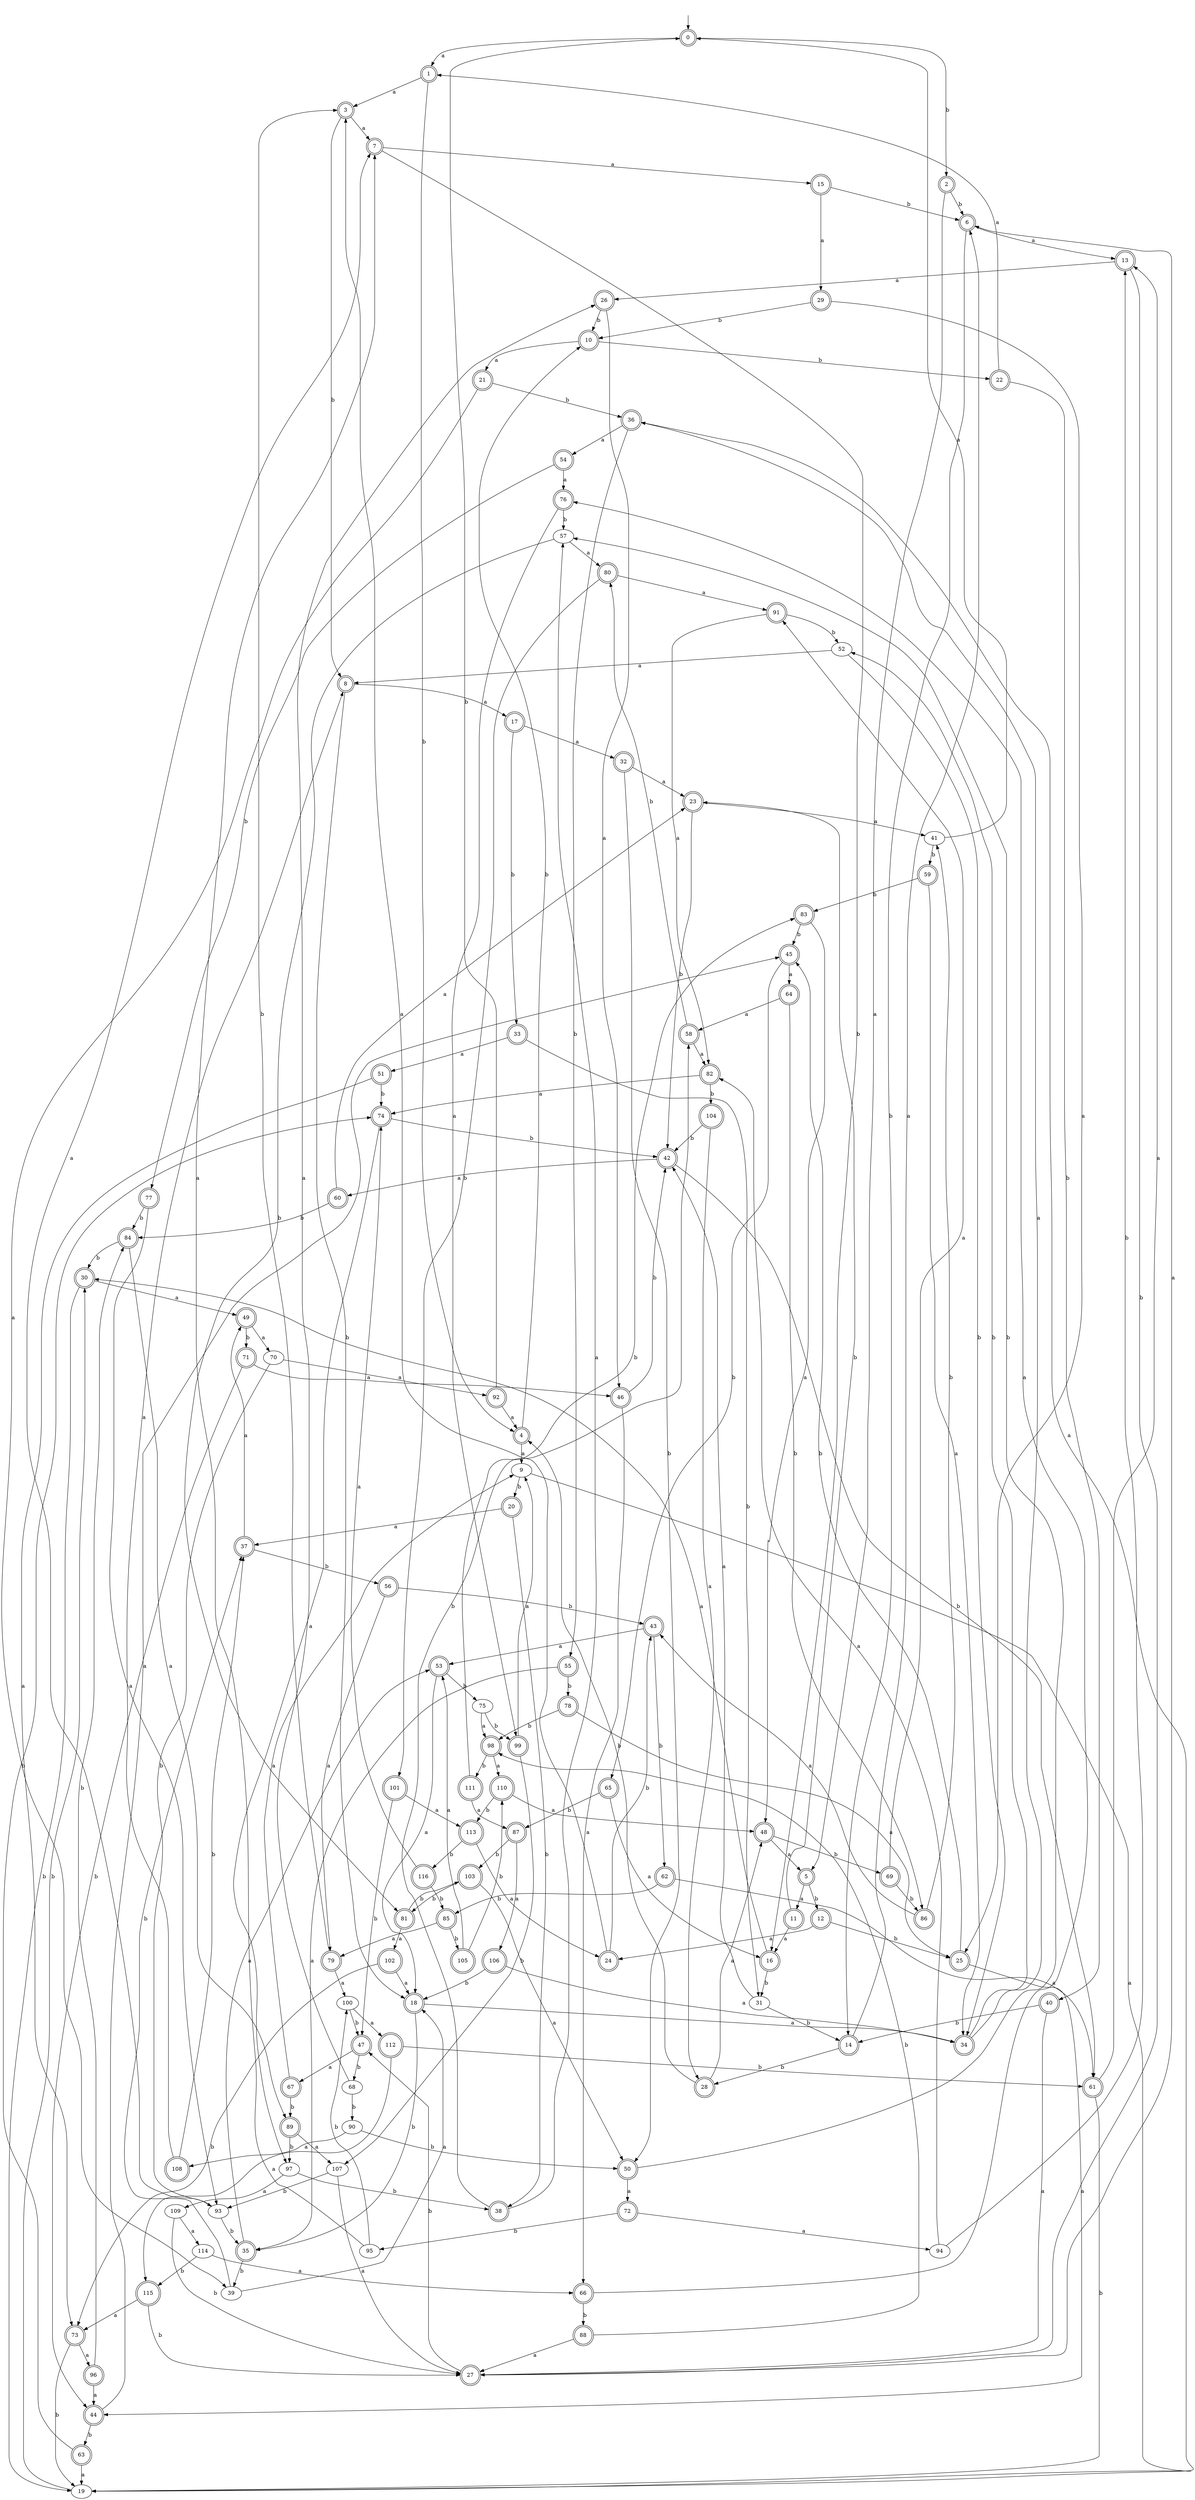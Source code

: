digraph RandomDFA {
  __start0 [label="", shape=none];
  __start0 -> 0 [label=""];
  0 [shape=circle] [shape=doublecircle]
  0 -> 1 [label="a"]
  0 -> 2 [label="b"]
  1 [shape=doublecircle]
  1 -> 3 [label="a"]
  1 -> 4 [label="b"]
  2 [shape=doublecircle]
  2 -> 5 [label="a"]
  2 -> 6 [label="b"]
  3 [shape=doublecircle]
  3 -> 7 [label="a"]
  3 -> 8 [label="b"]
  4 [shape=doublecircle]
  4 -> 9 [label="a"]
  4 -> 10 [label="b"]
  5 [shape=doublecircle]
  5 -> 11 [label="a"]
  5 -> 12 [label="b"]
  6 [shape=doublecircle]
  6 -> 13 [label="a"]
  6 -> 14 [label="b"]
  7 [shape=doublecircle]
  7 -> 15 [label="a"]
  7 -> 16 [label="b"]
  8 [shape=doublecircle]
  8 -> 17 [label="a"]
  8 -> 18 [label="b"]
  9
  9 -> 19 [label="a"]
  9 -> 20 [label="b"]
  10 [shape=doublecircle]
  10 -> 21 [label="a"]
  10 -> 22 [label="b"]
  11 [shape=doublecircle]
  11 -> 16 [label="a"]
  11 -> 23 [label="b"]
  12 [shape=doublecircle]
  12 -> 24 [label="a"]
  12 -> 25 [label="b"]
  13 [shape=doublecircle]
  13 -> 26 [label="a"]
  13 -> 27 [label="b"]
  14 [shape=doublecircle]
  14 -> 6 [label="a"]
  14 -> 28 [label="b"]
  15 [shape=doublecircle]
  15 -> 29 [label="a"]
  15 -> 6 [label="b"]
  16 [shape=doublecircle]
  16 -> 30 [label="a"]
  16 -> 31 [label="b"]
  17 [shape=doublecircle]
  17 -> 32 [label="a"]
  17 -> 33 [label="b"]
  18 [shape=doublecircle]
  18 -> 34 [label="a"]
  18 -> 35 [label="b"]
  19
  19 -> 36 [label="a"]
  19 -> 30 [label="b"]
  20 [shape=doublecircle]
  20 -> 37 [label="a"]
  20 -> 38 [label="b"]
  21 [shape=doublecircle]
  21 -> 39 [label="a"]
  21 -> 36 [label="b"]
  22 [shape=doublecircle]
  22 -> 1 [label="a"]
  22 -> 40 [label="b"]
  23 [shape=doublecircle]
  23 -> 41 [label="a"]
  23 -> 42 [label="b"]
  24 [shape=doublecircle]
  24 -> 3 [label="a"]
  24 -> 43 [label="b"]
  25 [shape=doublecircle]
  25 -> 44 [label="a"]
  25 -> 45 [label="b"]
  26 [shape=doublecircle]
  26 -> 46 [label="a"]
  26 -> 10 [label="b"]
  27 [shape=doublecircle]
  27 -> 6 [label="a"]
  27 -> 47 [label="b"]
  28 [shape=doublecircle]
  28 -> 48 [label="a"]
  28 -> 4 [label="b"]
  29 [shape=doublecircle]
  29 -> 25 [label="a"]
  29 -> 10 [label="b"]
  30 [shape=doublecircle]
  30 -> 49 [label="a"]
  30 -> 19 [label="b"]
  31
  31 -> 42 [label="a"]
  31 -> 14 [label="b"]
  32 [shape=doublecircle]
  32 -> 23 [label="a"]
  32 -> 50 [label="b"]
  33 [shape=doublecircle]
  33 -> 51 [label="a"]
  33 -> 31 [label="b"]
  34 [shape=doublecircle]
  34 -> 36 [label="a"]
  34 -> 52 [label="b"]
  35 [shape=doublecircle]
  35 -> 53 [label="a"]
  35 -> 39 [label="b"]
  36 [shape=doublecircle]
  36 -> 54 [label="a"]
  36 -> 55 [label="b"]
  37 [shape=doublecircle]
  37 -> 49 [label="a"]
  37 -> 56 [label="b"]
  38 [shape=doublecircle]
  38 -> 57 [label="a"]
  38 -> 58 [label="b"]
  39
  39 -> 18 [label="a"]
  39 -> 37 [label="b"]
  40 [shape=doublecircle]
  40 -> 27 [label="a"]
  40 -> 14 [label="b"]
  41
  41 -> 0 [label="a"]
  41 -> 59 [label="b"]
  42 [shape=doublecircle]
  42 -> 60 [label="a"]
  42 -> 61 [label="b"]
  43 [shape=doublecircle]
  43 -> 53 [label="a"]
  43 -> 62 [label="b"]
  44 [shape=doublecircle]
  44 -> 45 [label="a"]
  44 -> 63 [label="b"]
  45 [shape=doublecircle]
  45 -> 64 [label="a"]
  45 -> 65 [label="b"]
  46 [shape=doublecircle]
  46 -> 66 [label="a"]
  46 -> 42 [label="b"]
  47 [shape=doublecircle]
  47 -> 67 [label="a"]
  47 -> 68 [label="b"]
  48 [shape=doublecircle]
  48 -> 5 [label="a"]
  48 -> 69 [label="b"]
  49 [shape=doublecircle]
  49 -> 70 [label="a"]
  49 -> 71 [label="b"]
  50 [shape=doublecircle]
  50 -> 72 [label="a"]
  50 -> 57 [label="b"]
  51 [shape=doublecircle]
  51 -> 73 [label="a"]
  51 -> 74 [label="b"]
  52
  52 -> 8 [label="a"]
  52 -> 34 [label="b"]
  53 [shape=doublecircle]
  53 -> 18 [label="a"]
  53 -> 75 [label="b"]
  54 [shape=doublecircle]
  54 -> 76 [label="a"]
  54 -> 77 [label="b"]
  55 [shape=doublecircle]
  55 -> 35 [label="a"]
  55 -> 78 [label="b"]
  56 [shape=doublecircle]
  56 -> 79 [label="a"]
  56 -> 43 [label="b"]
  57
  57 -> 80 [label="a"]
  57 -> 81 [label="b"]
  58 [shape=doublecircle]
  58 -> 82 [label="a"]
  58 -> 80 [label="b"]
  59 [shape=doublecircle]
  59 -> 34 [label="a"]
  59 -> 83 [label="b"]
  60 [shape=doublecircle]
  60 -> 23 [label="a"]
  60 -> 84 [label="b"]
  61 [shape=doublecircle]
  61 -> 13 [label="a"]
  61 -> 19 [label="b"]
  62 [shape=doublecircle]
  62 -> 61 [label="a"]
  62 -> 85 [label="b"]
  63 [shape=doublecircle]
  63 -> 19 [label="a"]
  63 -> 74 [label="b"]
  64 [shape=doublecircle]
  64 -> 58 [label="a"]
  64 -> 86 [label="b"]
  65 [shape=doublecircle]
  65 -> 16 [label="a"]
  65 -> 87 [label="b"]
  66 [shape=doublecircle]
  66 -> 76 [label="a"]
  66 -> 88 [label="b"]
  67 [shape=doublecircle]
  67 -> 9 [label="a"]
  67 -> 89 [label="b"]
  68
  68 -> 26 [label="a"]
  68 -> 90 [label="b"]
  69 [shape=doublecircle]
  69 -> 91 [label="a"]
  69 -> 86 [label="b"]
  70
  70 -> 92 [label="a"]
  70 -> 93 [label="b"]
  71 [shape=doublecircle]
  71 -> 46 [label="a"]
  71 -> 44 [label="b"]
  72 [shape=doublecircle]
  72 -> 94 [label="a"]
  72 -> 95 [label="b"]
  73 [shape=doublecircle]
  73 -> 96 [label="a"]
  73 -> 19 [label="b"]
  74 [shape=doublecircle]
  74 -> 97 [label="a"]
  74 -> 42 [label="b"]
  75
  75 -> 98 [label="a"]
  75 -> 99 [label="b"]
  76 [shape=doublecircle]
  76 -> 99 [label="a"]
  76 -> 57 [label="b"]
  77 [shape=doublecircle]
  77 -> 93 [label="a"]
  77 -> 84 [label="b"]
  78 [shape=doublecircle]
  78 -> 25 [label="a"]
  78 -> 98 [label="b"]
  79 [shape=doublecircle]
  79 -> 100 [label="a"]
  79 -> 3 [label="b"]
  80 [shape=doublecircle]
  80 -> 91 [label="a"]
  80 -> 101 [label="b"]
  81 [shape=doublecircle]
  81 -> 102 [label="a"]
  81 -> 103 [label="b"]
  82 [shape=doublecircle]
  82 -> 74 [label="a"]
  82 -> 104 [label="b"]
  83 [shape=doublecircle]
  83 -> 48 [label="a"]
  83 -> 45 [label="b"]
  84 [shape=doublecircle]
  84 -> 89 [label="a"]
  84 -> 30 [label="b"]
  85 [shape=doublecircle]
  85 -> 79 [label="a"]
  85 -> 105 [label="b"]
  86 [shape=doublecircle]
  86 -> 43 [label="a"]
  86 -> 41 [label="b"]
  87 [shape=doublecircle]
  87 -> 106 [label="a"]
  87 -> 103 [label="b"]
  88 [shape=doublecircle]
  88 -> 27 [label="a"]
  88 -> 98 [label="b"]
  89 [shape=doublecircle]
  89 -> 107 [label="a"]
  89 -> 97 [label="b"]
  90
  90 -> 108 [label="a"]
  90 -> 50 [label="b"]
  91 [shape=doublecircle]
  91 -> 82 [label="a"]
  91 -> 52 [label="b"]
  92 [shape=doublecircle]
  92 -> 4 [label="a"]
  92 -> 0 [label="b"]
  93
  93 -> 7 [label="a"]
  93 -> 35 [label="b"]
  94
  94 -> 82 [label="a"]
  94 -> 13 [label="b"]
  95
  95 -> 7 [label="a"]
  95 -> 100 [label="b"]
  96 [shape=doublecircle]
  96 -> 44 [label="a"]
  96 -> 84 [label="b"]
  97
  97 -> 109 [label="a"]
  97 -> 38 [label="b"]
  98 [shape=doublecircle]
  98 -> 110 [label="a"]
  98 -> 111 [label="b"]
  99 [shape=doublecircle]
  99 -> 9 [label="a"]
  99 -> 107 [label="b"]
  100
  100 -> 112 [label="a"]
  100 -> 47 [label="b"]
  101 [shape=doublecircle]
  101 -> 113 [label="a"]
  101 -> 47 [label="b"]
  102 [shape=doublecircle]
  102 -> 18 [label="a"]
  102 -> 73 [label="b"]
  103 [shape=doublecircle]
  103 -> 50 [label="a"]
  103 -> 81 [label="b"]
  104 [shape=doublecircle]
  104 -> 28 [label="a"]
  104 -> 42 [label="b"]
  105 [shape=doublecircle]
  105 -> 53 [label="a"]
  105 -> 110 [label="b"]
  106 [shape=doublecircle]
  106 -> 34 [label="a"]
  106 -> 18 [label="b"]
  107
  107 -> 27 [label="a"]
  107 -> 93 [label="b"]
  108 [shape=doublecircle]
  108 -> 8 [label="a"]
  108 -> 37 [label="b"]
  109
  109 -> 114 [label="a"]
  109 -> 27 [label="b"]
  110 [shape=doublecircle]
  110 -> 48 [label="a"]
  110 -> 113 [label="b"]
  111 [shape=doublecircle]
  111 -> 87 [label="a"]
  111 -> 83 [label="b"]
  112 [shape=doublecircle]
  112 -> 115 [label="a"]
  112 -> 61 [label="b"]
  113 [shape=doublecircle]
  113 -> 24 [label="a"]
  113 -> 116 [label="b"]
  114
  114 -> 66 [label="a"]
  114 -> 115 [label="b"]
  115 [shape=doublecircle]
  115 -> 73 [label="a"]
  115 -> 27 [label="b"]
  116 [shape=doublecircle]
  116 -> 74 [label="a"]
  116 -> 85 [label="b"]
}
